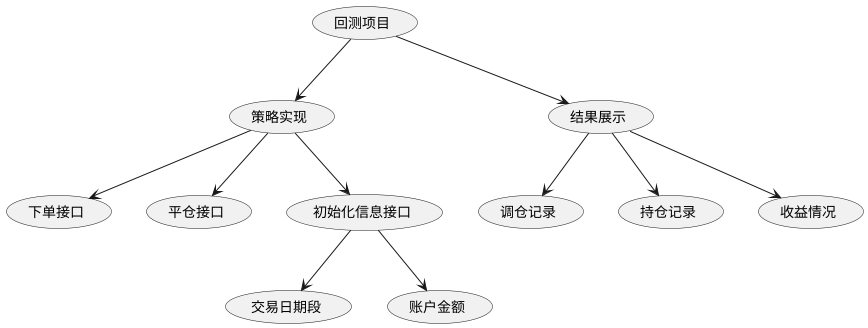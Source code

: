 @startuml
'https://plantuml.com/use-case-diagram

(回测项目) --> (策略实现)
(策略实现) --> (下单接口)
(策略实现) --> (平仓接口)
(策略实现) --> (初始化信息接口)
(初始化信息接口) --> (交易日期段)
(初始化信息接口) --> (账户金额)

(回测项目) --> (结果展示)
(结果展示) --> (调仓记录)
(结果展示) --> (持仓记录)
(结果展示) --> (收益情况)
@enduml
